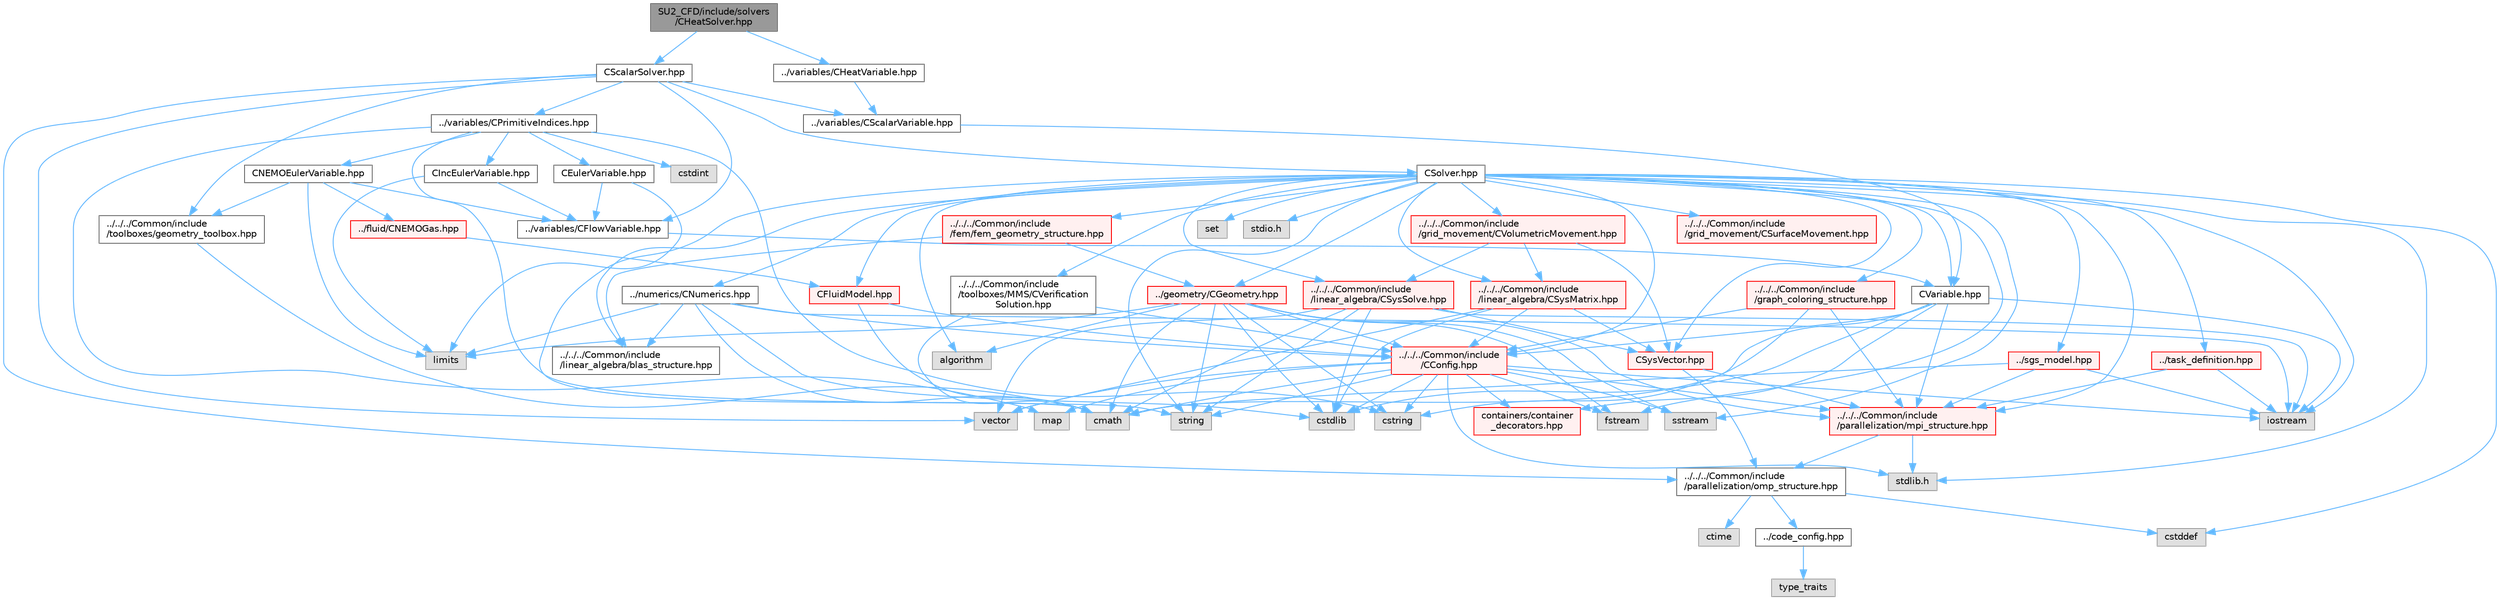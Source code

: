 digraph "SU2_CFD/include/solvers/CHeatSolver.hpp"
{
 // LATEX_PDF_SIZE
  bgcolor="transparent";
  edge [fontname=Helvetica,fontsize=10,labelfontname=Helvetica,labelfontsize=10];
  node [fontname=Helvetica,fontsize=10,shape=box,height=0.2,width=0.4];
  Node1 [id="Node000001",label="SU2_CFD/include/solvers\l/CHeatSolver.hpp",height=0.2,width=0.4,color="gray40", fillcolor="grey60", style="filled", fontcolor="black",tooltip="Headers of the CHeatSolver class."];
  Node1 -> Node2 [id="edge1_Node000001_Node000002",color="steelblue1",style="solid",tooltip=" "];
  Node2 [id="Node000002",label="CScalarSolver.hpp",height=0.2,width=0.4,color="grey40", fillcolor="white", style="filled",URL="$CScalarSolver_8hpp.html",tooltip="Headers of the CScalarSolver class."];
  Node2 -> Node3 [id="edge2_Node000002_Node000003",color="steelblue1",style="solid",tooltip=" "];
  Node3 [id="Node000003",label="vector",height=0.2,width=0.4,color="grey60", fillcolor="#E0E0E0", style="filled",tooltip=" "];
  Node2 -> Node4 [id="edge3_Node000002_Node000004",color="steelblue1",style="solid",tooltip=" "];
  Node4 [id="Node000004",label="../../../Common/include\l/parallelization/omp_structure.hpp",height=0.2,width=0.4,color="grey40", fillcolor="white", style="filled",URL="$omp__structure_8hpp.html",tooltip="OpenMP interface header, provides compatibility functions if the code is built without OpenMP support..."];
  Node4 -> Node5 [id="edge4_Node000004_Node000005",color="steelblue1",style="solid",tooltip=" "];
  Node5 [id="Node000005",label="cstddef",height=0.2,width=0.4,color="grey60", fillcolor="#E0E0E0", style="filled",tooltip=" "];
  Node4 -> Node6 [id="edge5_Node000004_Node000006",color="steelblue1",style="solid",tooltip=" "];
  Node6 [id="Node000006",label="../code_config.hpp",height=0.2,width=0.4,color="grey40", fillcolor="white", style="filled",URL="$code__config_8hpp.html",tooltip="Header file for collecting common macros, definitions and type configurations."];
  Node6 -> Node7 [id="edge6_Node000006_Node000007",color="steelblue1",style="solid",tooltip=" "];
  Node7 [id="Node000007",label="type_traits",height=0.2,width=0.4,color="grey60", fillcolor="#E0E0E0", style="filled",tooltip=" "];
  Node4 -> Node8 [id="edge7_Node000004_Node000008",color="steelblue1",style="solid",tooltip=" "];
  Node8 [id="Node000008",label="ctime",height=0.2,width=0.4,color="grey60", fillcolor="#E0E0E0", style="filled",tooltip=" "];
  Node2 -> Node9 [id="edge8_Node000002_Node000009",color="steelblue1",style="solid",tooltip=" "];
  Node9 [id="Node000009",label="../../../Common/include\l/toolboxes/geometry_toolbox.hpp",height=0.2,width=0.4,color="grey40", fillcolor="white", style="filled",URL="$geometry__toolbox_8hpp.html",tooltip="Collection of common lightweight geometry-oriented methods."];
  Node9 -> Node10 [id="edge9_Node000009_Node000010",color="steelblue1",style="solid",tooltip=" "];
  Node10 [id="Node000010",label="cmath",height=0.2,width=0.4,color="grey60", fillcolor="#E0E0E0", style="filled",tooltip=" "];
  Node2 -> Node11 [id="edge10_Node000002_Node000011",color="steelblue1",style="solid",tooltip=" "];
  Node11 [id="Node000011",label="../variables/CScalarVariable.hpp",height=0.2,width=0.4,color="grey40", fillcolor="white", style="filled",URL="$CScalarVariable_8hpp.html",tooltip="Base class for defining the shared variables of scalar solvers."];
  Node11 -> Node12 [id="edge11_Node000011_Node000012",color="steelblue1",style="solid",tooltip=" "];
  Node12 [id="Node000012",label="CVariable.hpp",height=0.2,width=0.4,color="grey40", fillcolor="white", style="filled",URL="$CVariable_8hpp.html",tooltip="Declaration and inlines of the parent class for defining problem variables, function definitions in f..."];
  Node12 -> Node13 [id="edge12_Node000012_Node000013",color="steelblue1",style="solid",tooltip=" "];
  Node13 [id="Node000013",label="../../../Common/include\l/parallelization/mpi_structure.hpp",height=0.2,width=0.4,color="red", fillcolor="#FFF0F0", style="filled",URL="$mpi__structure_8hpp.html",tooltip="Headers of the mpi interface for generalized datatypes. The subroutines and functions are in the mpi_..."];
  Node13 -> Node14 [id="edge13_Node000013_Node000014",color="steelblue1",style="solid",tooltip=" "];
  Node14 [id="Node000014",label="stdlib.h",height=0.2,width=0.4,color="grey60", fillcolor="#E0E0E0", style="filled",tooltip=" "];
  Node13 -> Node4 [id="edge14_Node000013_Node000004",color="steelblue1",style="solid",tooltip=" "];
  Node12 -> Node10 [id="edge15_Node000012_Node000010",color="steelblue1",style="solid",tooltip=" "];
  Node12 -> Node16 [id="edge16_Node000012_Node000016",color="steelblue1",style="solid",tooltip=" "];
  Node16 [id="Node000016",label="iostream",height=0.2,width=0.4,color="grey60", fillcolor="#E0E0E0", style="filled",tooltip=" "];
  Node12 -> Node21 [id="edge17_Node000012_Node000021",color="steelblue1",style="solid",tooltip=" "];
  Node21 [id="Node000021",label="cstdlib",height=0.2,width=0.4,color="grey60", fillcolor="#E0E0E0", style="filled",tooltip=" "];
  Node12 -> Node22 [id="edge18_Node000012_Node000022",color="steelblue1",style="solid",tooltip=" "];
  Node22 [id="Node000022",label="../../../Common/include\l/CConfig.hpp",height=0.2,width=0.4,color="red", fillcolor="#FFF0F0", style="filled",URL="$CConfig_8hpp.html",tooltip="All the information about the definition of the physical problem. The subroutines and functions are i..."];
  Node22 -> Node13 [id="edge19_Node000022_Node000013",color="steelblue1",style="solid",tooltip=" "];
  Node22 -> Node16 [id="edge20_Node000022_Node000016",color="steelblue1",style="solid",tooltip=" "];
  Node22 -> Node21 [id="edge21_Node000022_Node000021",color="steelblue1",style="solid",tooltip=" "];
  Node22 -> Node23 [id="edge22_Node000022_Node000023",color="steelblue1",style="solid",tooltip=" "];
  Node23 [id="Node000023",label="fstream",height=0.2,width=0.4,color="grey60", fillcolor="#E0E0E0", style="filled",tooltip=" "];
  Node22 -> Node24 [id="edge23_Node000022_Node000024",color="steelblue1",style="solid",tooltip=" "];
  Node24 [id="Node000024",label="sstream",height=0.2,width=0.4,color="grey60", fillcolor="#E0E0E0", style="filled",tooltip=" "];
  Node22 -> Node25 [id="edge24_Node000022_Node000025",color="steelblue1",style="solid",tooltip=" "];
  Node25 [id="Node000025",label="string",height=0.2,width=0.4,color="grey60", fillcolor="#E0E0E0", style="filled",tooltip=" "];
  Node22 -> Node26 [id="edge25_Node000022_Node000026",color="steelblue1",style="solid",tooltip=" "];
  Node26 [id="Node000026",label="cstring",height=0.2,width=0.4,color="grey60", fillcolor="#E0E0E0", style="filled",tooltip=" "];
  Node22 -> Node3 [id="edge26_Node000022_Node000003",color="steelblue1",style="solid",tooltip=" "];
  Node22 -> Node14 [id="edge27_Node000022_Node000014",color="steelblue1",style="solid",tooltip=" "];
  Node22 -> Node10 [id="edge28_Node000022_Node000010",color="steelblue1",style="solid",tooltip=" "];
  Node22 -> Node28 [id="edge29_Node000022_Node000028",color="steelblue1",style="solid",tooltip=" "];
  Node28 [id="Node000028",label="map",height=0.2,width=0.4,color="grey60", fillcolor="#E0E0E0", style="filled",tooltip=" "];
  Node22 -> Node33 [id="edge30_Node000022_Node000033",color="steelblue1",style="solid",tooltip=" "];
  Node33 [id="Node000033",label="containers/container\l_decorators.hpp",height=0.2,width=0.4,color="red", fillcolor="#FFF0F0", style="filled",URL="$container__decorators_8hpp.html",tooltip="Collection of small classes that decorate C2DContainer to augment its functionality,..."];
  Node12 -> Node33 [id="edge31_Node000012_Node000033",color="steelblue1",style="solid",tooltip=" "];
  Node2 -> Node43 [id="edge32_Node000002_Node000043",color="steelblue1",style="solid",tooltip=" "];
  Node43 [id="Node000043",label="../variables/CFlowVariable.hpp",height=0.2,width=0.4,color="grey40", fillcolor="white", style="filled",URL="$CFlowVariable_8hpp.html",tooltip="Class for defining the common variables of flow solvers."];
  Node43 -> Node12 [id="edge33_Node000043_Node000012",color="steelblue1",style="solid",tooltip=" "];
  Node2 -> Node44 [id="edge34_Node000002_Node000044",color="steelblue1",style="solid",tooltip=" "];
  Node44 [id="Node000044",label="../variables/CPrimitiveIndices.hpp",height=0.2,width=0.4,color="grey40", fillcolor="white", style="filled",URL="$CPrimitiveIndices_8hpp.html",tooltip="Abstract representation of flow primitive variable indices that tries to be efficient."];
  Node44 -> Node38 [id="edge35_Node000044_Node000038",color="steelblue1",style="solid",tooltip=" "];
  Node38 [id="Node000038",label="cstdint",height=0.2,width=0.4,color="grey60", fillcolor="#E0E0E0", style="filled",tooltip=" "];
  Node44 -> Node26 [id="edge36_Node000044_Node000026",color="steelblue1",style="solid",tooltip=" "];
  Node44 -> Node28 [id="edge37_Node000044_Node000028",color="steelblue1",style="solid",tooltip=" "];
  Node44 -> Node25 [id="edge38_Node000044_Node000025",color="steelblue1",style="solid",tooltip=" "];
  Node44 -> Node45 [id="edge39_Node000044_Node000045",color="steelblue1",style="solid",tooltip=" "];
  Node45 [id="Node000045",label="CEulerVariable.hpp",height=0.2,width=0.4,color="grey40", fillcolor="white", style="filled",URL="$CEulerVariable_8hpp.html",tooltip="Class for defining the variables of the compressible Euler solver."];
  Node45 -> Node46 [id="edge40_Node000045_Node000046",color="steelblue1",style="solid",tooltip=" "];
  Node46 [id="Node000046",label="limits",height=0.2,width=0.4,color="grey60", fillcolor="#E0E0E0", style="filled",tooltip=" "];
  Node45 -> Node43 [id="edge41_Node000045_Node000043",color="steelblue1",style="solid",tooltip=" "];
  Node44 -> Node47 [id="edge42_Node000044_Node000047",color="steelblue1",style="solid",tooltip=" "];
  Node47 [id="Node000047",label="CIncEulerVariable.hpp",height=0.2,width=0.4,color="grey40", fillcolor="white", style="filled",URL="$CIncEulerVariable_8hpp.html",tooltip="Class for defining the variables of the incompressible Euler solver."];
  Node47 -> Node46 [id="edge43_Node000047_Node000046",color="steelblue1",style="solid",tooltip=" "];
  Node47 -> Node43 [id="edge44_Node000047_Node000043",color="steelblue1",style="solid",tooltip=" "];
  Node44 -> Node48 [id="edge45_Node000044_Node000048",color="steelblue1",style="solid",tooltip=" "];
  Node48 [id="Node000048",label="CNEMOEulerVariable.hpp",height=0.2,width=0.4,color="grey40", fillcolor="white", style="filled",URL="$CNEMOEulerVariable_8hpp.html",tooltip="Class for defining the variables of the compressible NEMO Euler solver."];
  Node48 -> Node46 [id="edge46_Node000048_Node000046",color="steelblue1",style="solid",tooltip=" "];
  Node48 -> Node43 [id="edge47_Node000048_Node000043",color="steelblue1",style="solid",tooltip=" "];
  Node48 -> Node49 [id="edge48_Node000048_Node000049",color="steelblue1",style="solid",tooltip=" "];
  Node49 [id="Node000049",label="../fluid/CNEMOGas.hpp",height=0.2,width=0.4,color="red", fillcolor="#FFF0F0", style="filled",URL="$CNEMOGas_8hpp.html",tooltip="Defines the nonequilibrium gas model."];
  Node49 -> Node50 [id="edge49_Node000049_Node000050",color="steelblue1",style="solid",tooltip=" "];
  Node50 [id="Node000050",label="CFluidModel.hpp",height=0.2,width=0.4,color="red", fillcolor="#FFF0F0", style="filled",URL="$CFluidModel_8hpp.html",tooltip="Defines the main fluid model class for thermophysical properties."];
  Node50 -> Node10 [id="edge50_Node000050_Node000010",color="steelblue1",style="solid",tooltip=" "];
  Node50 -> Node22 [id="edge51_Node000050_Node000022",color="steelblue1",style="solid",tooltip=" "];
  Node48 -> Node9 [id="edge52_Node000048_Node000009",color="steelblue1",style="solid",tooltip=" "];
  Node2 -> Node55 [id="edge53_Node000002_Node000055",color="steelblue1",style="solid",tooltip=" "];
  Node55 [id="Node000055",label="CSolver.hpp",height=0.2,width=0.4,color="grey40", fillcolor="white", style="filled",URL="$CSolver_8hpp.html",tooltip="Headers of the CSolver class which is inherited by all of the other solvers."];
  Node55 -> Node13 [id="edge54_Node000055_Node000013",color="steelblue1",style="solid",tooltip=" "];
  Node55 -> Node10 [id="edge55_Node000055_Node000010",color="steelblue1",style="solid",tooltip=" "];
  Node55 -> Node5 [id="edge56_Node000055_Node000005",color="steelblue1",style="solid",tooltip=" "];
  Node55 -> Node25 [id="edge57_Node000055_Node000025",color="steelblue1",style="solid",tooltip=" "];
  Node55 -> Node23 [id="edge58_Node000055_Node000023",color="steelblue1",style="solid",tooltip=" "];
  Node55 -> Node24 [id="edge59_Node000055_Node000024",color="steelblue1",style="solid",tooltip=" "];
  Node55 -> Node31 [id="edge60_Node000055_Node000031",color="steelblue1",style="solid",tooltip=" "];
  Node31 [id="Node000031",label="algorithm",height=0.2,width=0.4,color="grey60", fillcolor="#E0E0E0", style="filled",tooltip=" "];
  Node55 -> Node16 [id="edge61_Node000055_Node000016",color="steelblue1",style="solid",tooltip=" "];
  Node55 -> Node56 [id="edge62_Node000055_Node000056",color="steelblue1",style="solid",tooltip=" "];
  Node56 [id="Node000056",label="set",height=0.2,width=0.4,color="grey60", fillcolor="#E0E0E0", style="filled",tooltip=" "];
  Node55 -> Node14 [id="edge63_Node000055_Node000014",color="steelblue1",style="solid",tooltip=" "];
  Node55 -> Node57 [id="edge64_Node000055_Node000057",color="steelblue1",style="solid",tooltip=" "];
  Node57 [id="Node000057",label="stdio.h",height=0.2,width=0.4,color="grey60", fillcolor="#E0E0E0", style="filled",tooltip=" "];
  Node55 -> Node50 [id="edge65_Node000055_Node000050",color="steelblue1",style="solid",tooltip=" "];
  Node55 -> Node58 [id="edge66_Node000055_Node000058",color="steelblue1",style="solid",tooltip=" "];
  Node58 [id="Node000058",label="../task_definition.hpp",height=0.2,width=0.4,color="red", fillcolor="#FFF0F0", style="filled",URL="$task__definition_8hpp.html",tooltip="Header of the task definition class for the SU2 solvers."];
  Node58 -> Node13 [id="edge67_Node000058_Node000013",color="steelblue1",style="solid",tooltip=" "];
  Node58 -> Node16 [id="edge68_Node000058_Node000016",color="steelblue1",style="solid",tooltip=" "];
  Node55 -> Node60 [id="edge69_Node000055_Node000060",color="steelblue1",style="solid",tooltip=" "];
  Node60 [id="Node000060",label="../numerics/CNumerics.hpp",height=0.2,width=0.4,color="grey40", fillcolor="white", style="filled",URL="$CNumerics_8hpp.html",tooltip="Declaration of the base numerics class, the implementation is in the CNumerics.cpp file."];
  Node60 -> Node10 [id="edge70_Node000060_Node000010",color="steelblue1",style="solid",tooltip=" "];
  Node60 -> Node16 [id="edge71_Node000060_Node000016",color="steelblue1",style="solid",tooltip=" "];
  Node60 -> Node46 [id="edge72_Node000060_Node000046",color="steelblue1",style="solid",tooltip=" "];
  Node60 -> Node21 [id="edge73_Node000060_Node000021",color="steelblue1",style="solid",tooltip=" "];
  Node60 -> Node22 [id="edge74_Node000060_Node000022",color="steelblue1",style="solid",tooltip=" "];
  Node60 -> Node61 [id="edge75_Node000060_Node000061",color="steelblue1",style="solid",tooltip=" "];
  Node61 [id="Node000061",label="../../../Common/include\l/linear_algebra/blas_structure.hpp",height=0.2,width=0.4,color="grey40", fillcolor="white", style="filled",URL="$blas__structure_8hpp.html",tooltip="Include files and headers of the functions for matrix and vector operations, which are typically foun..."];
  Node55 -> Node62 [id="edge76_Node000055_Node000062",color="steelblue1",style="solid",tooltip=" "];
  Node62 [id="Node000062",label="../sgs_model.hpp",height=0.2,width=0.4,color="red", fillcolor="#FFF0F0", style="filled",URL="$sgs__model_8hpp.html",tooltip="Headers of the LES subgrid scale models of the SU2 solvers."];
  Node62 -> Node13 [id="edge77_Node000062_Node000013",color="steelblue1",style="solid",tooltip=" "];
  Node62 -> Node16 [id="edge78_Node000062_Node000016",color="steelblue1",style="solid",tooltip=" "];
  Node62 -> Node10 [id="edge79_Node000062_Node000010",color="steelblue1",style="solid",tooltip=" "];
  Node55 -> Node64 [id="edge80_Node000055_Node000064",color="steelblue1",style="solid",tooltip=" "];
  Node64 [id="Node000064",label="../../../Common/include\l/fem/fem_geometry_structure.hpp",height=0.2,width=0.4,color="red", fillcolor="#FFF0F0", style="filled",URL="$fem__geometry__structure_8hpp.html",tooltip="Headers of the main subroutines for creating the geometrical structure for the FEM solver...."];
  Node64 -> Node65 [id="edge81_Node000064_Node000065",color="steelblue1",style="solid",tooltip=" "];
  Node65 [id="Node000065",label="../geometry/CGeometry.hpp",height=0.2,width=0.4,color="red", fillcolor="#FFF0F0", style="filled",URL="$CGeometry_8hpp.html",tooltip="Headers of the main subroutines for creating the geometrical structure. The subroutines and functions..."];
  Node65 -> Node46 [id="edge82_Node000065_Node000046",color="steelblue1",style="solid",tooltip=" "];
  Node65 -> Node13 [id="edge83_Node000065_Node000013",color="steelblue1",style="solid",tooltip=" "];
  Node65 -> Node25 [id="edge84_Node000065_Node000025",color="steelblue1",style="solid",tooltip=" "];
  Node65 -> Node23 [id="edge85_Node000065_Node000023",color="steelblue1",style="solid",tooltip=" "];
  Node65 -> Node24 [id="edge86_Node000065_Node000024",color="steelblue1",style="solid",tooltip=" "];
  Node65 -> Node10 [id="edge87_Node000065_Node000010",color="steelblue1",style="solid",tooltip=" "];
  Node65 -> Node31 [id="edge88_Node000065_Node000031",color="steelblue1",style="solid",tooltip=" "];
  Node65 -> Node26 [id="edge89_Node000065_Node000026",color="steelblue1",style="solid",tooltip=" "];
  Node65 -> Node21 [id="edge90_Node000065_Node000021",color="steelblue1",style="solid",tooltip=" "];
  Node65 -> Node22 [id="edge91_Node000065_Node000022",color="steelblue1",style="solid",tooltip=" "];
  Node64 -> Node61 [id="edge92_Node000064_Node000061",color="steelblue1",style="solid",tooltip=" "];
  Node55 -> Node65 [id="edge93_Node000055_Node000065",color="steelblue1",style="solid",tooltip=" "];
  Node55 -> Node22 [id="edge94_Node000055_Node000022",color="steelblue1",style="solid",tooltip=" "];
  Node55 -> Node84 [id="edge95_Node000055_Node000084",color="steelblue1",style="solid",tooltip=" "];
  Node84 [id="Node000084",label="../../../Common/include\l/linear_algebra/CSysMatrix.hpp",height=0.2,width=0.4,color="red", fillcolor="#FFF0F0", style="filled",URL="$CSysMatrix_8hpp.html",tooltip="Declaration of the block-sparse matrix class. The implemtation is in CSysMatrix.cpp."];
  Node84 -> Node22 [id="edge96_Node000084_Node000022",color="steelblue1",style="solid",tooltip=" "];
  Node84 -> Node85 [id="edge97_Node000084_Node000085",color="steelblue1",style="solid",tooltip=" "];
  Node85 [id="Node000085",label="CSysVector.hpp",height=0.2,width=0.4,color="red", fillcolor="#FFF0F0", style="filled",URL="$CSysVector_8hpp.html",tooltip="Declararion and inlines of the vector class used in the solution of large, distributed,..."];
  Node85 -> Node13 [id="edge98_Node000085_Node000013",color="steelblue1",style="solid",tooltip=" "];
  Node85 -> Node4 [id="edge99_Node000085_Node000004",color="steelblue1",style="solid",tooltip=" "];
  Node84 -> Node21 [id="edge100_Node000084_Node000021",color="steelblue1",style="solid",tooltip=" "];
  Node84 -> Node3 [id="edge101_Node000084_Node000003",color="steelblue1",style="solid",tooltip=" "];
  Node55 -> Node85 [id="edge102_Node000055_Node000085",color="steelblue1",style="solid",tooltip=" "];
  Node55 -> Node88 [id="edge103_Node000055_Node000088",color="steelblue1",style="solid",tooltip=" "];
  Node88 [id="Node000088",label="../../../Common/include\l/linear_algebra/CSysSolve.hpp",height=0.2,width=0.4,color="red", fillcolor="#FFF0F0", style="filled",URL="$CSysSolve_8hpp.html",tooltip="Headers for the classes related to linear solvers (CG, FGMRES, etc) The subroutines and functions are..."];
  Node88 -> Node10 [id="edge104_Node000088_Node000010",color="steelblue1",style="solid",tooltip=" "];
  Node88 -> Node3 [id="edge105_Node000088_Node000003",color="steelblue1",style="solid",tooltip=" "];
  Node88 -> Node16 [id="edge106_Node000088_Node000016",color="steelblue1",style="solid",tooltip=" "];
  Node88 -> Node21 [id="edge107_Node000088_Node000021",color="steelblue1",style="solid",tooltip=" "];
  Node88 -> Node25 [id="edge108_Node000088_Node000025",color="steelblue1",style="solid",tooltip=" "];
  Node88 -> Node85 [id="edge109_Node000088_Node000085",color="steelblue1",style="solid",tooltip=" "];
  Node55 -> Node90 [id="edge110_Node000055_Node000090",color="steelblue1",style="solid",tooltip=" "];
  Node90 [id="Node000090",label="../../../Common/include\l/grid_movement/CSurfaceMovement.hpp",height=0.2,width=0.4,color="red", fillcolor="#FFF0F0", style="filled",URL="$CSurfaceMovement_8hpp.html",tooltip="Headers of the CSurfaceMovement class."];
  Node55 -> Node94 [id="edge111_Node000055_Node000094",color="steelblue1",style="solid",tooltip=" "];
  Node94 [id="Node000094",label="../../../Common/include\l/grid_movement/CVolumetricMovement.hpp",height=0.2,width=0.4,color="red", fillcolor="#FFF0F0", style="filled",URL="$CVolumetricMovement_8hpp.html",tooltip="Headers of the CVolumetricMovement class."];
  Node94 -> Node84 [id="edge112_Node000094_Node000084",color="steelblue1",style="solid",tooltip=" "];
  Node94 -> Node85 [id="edge113_Node000094_Node000085",color="steelblue1",style="solid",tooltip=" "];
  Node94 -> Node88 [id="edge114_Node000094_Node000088",color="steelblue1",style="solid",tooltip=" "];
  Node55 -> Node61 [id="edge115_Node000055_Node000061",color="steelblue1",style="solid",tooltip=" "];
  Node55 -> Node95 [id="edge116_Node000055_Node000095",color="steelblue1",style="solid",tooltip=" "];
  Node95 [id="Node000095",label="../../../Common/include\l/graph_coloring_structure.hpp",height=0.2,width=0.4,color="red", fillcolor="#FFF0F0", style="filled",URL="$graph__coloring__structure_8hpp.html",tooltip="Include files and headers of the functions to carry out a coloring of a given graph...."];
  Node95 -> Node13 [id="edge117_Node000095_Node000013",color="steelblue1",style="solid",tooltip=" "];
  Node95 -> Node22 [id="edge118_Node000095_Node000022",color="steelblue1",style="solid",tooltip=" "];
  Node95 -> Node26 [id="edge119_Node000095_Node000026",color="steelblue1",style="solid",tooltip=" "];
  Node55 -> Node96 [id="edge120_Node000055_Node000096",color="steelblue1",style="solid",tooltip=" "];
  Node96 [id="Node000096",label="../../../Common/include\l/toolboxes/MMS/CVerification\lSolution.hpp",height=0.2,width=0.4,color="grey40", fillcolor="white", style="filled",URL="$CVerificationSolution_8hpp.html",tooltip="Header file for the base class CVerificationSolution. The implementations are in the CVerificationSol..."];
  Node96 -> Node10 [id="edge121_Node000096_Node000010",color="steelblue1",style="solid",tooltip=" "];
  Node96 -> Node22 [id="edge122_Node000096_Node000022",color="steelblue1",style="solid",tooltip=" "];
  Node55 -> Node12 [id="edge123_Node000055_Node000012",color="steelblue1",style="solid",tooltip=" "];
  Node1 -> Node97 [id="edge124_Node000001_Node000097",color="steelblue1",style="solid",tooltip=" "];
  Node97 [id="Node000097",label="../variables/CHeatVariable.hpp",height=0.2,width=0.4,color="grey40", fillcolor="white", style="filled",URL="$CHeatVariable_8hpp.html",tooltip="Class for defining the variables of the finite-volume heat equation solver."];
  Node97 -> Node11 [id="edge125_Node000097_Node000011",color="steelblue1",style="solid",tooltip=" "];
}
